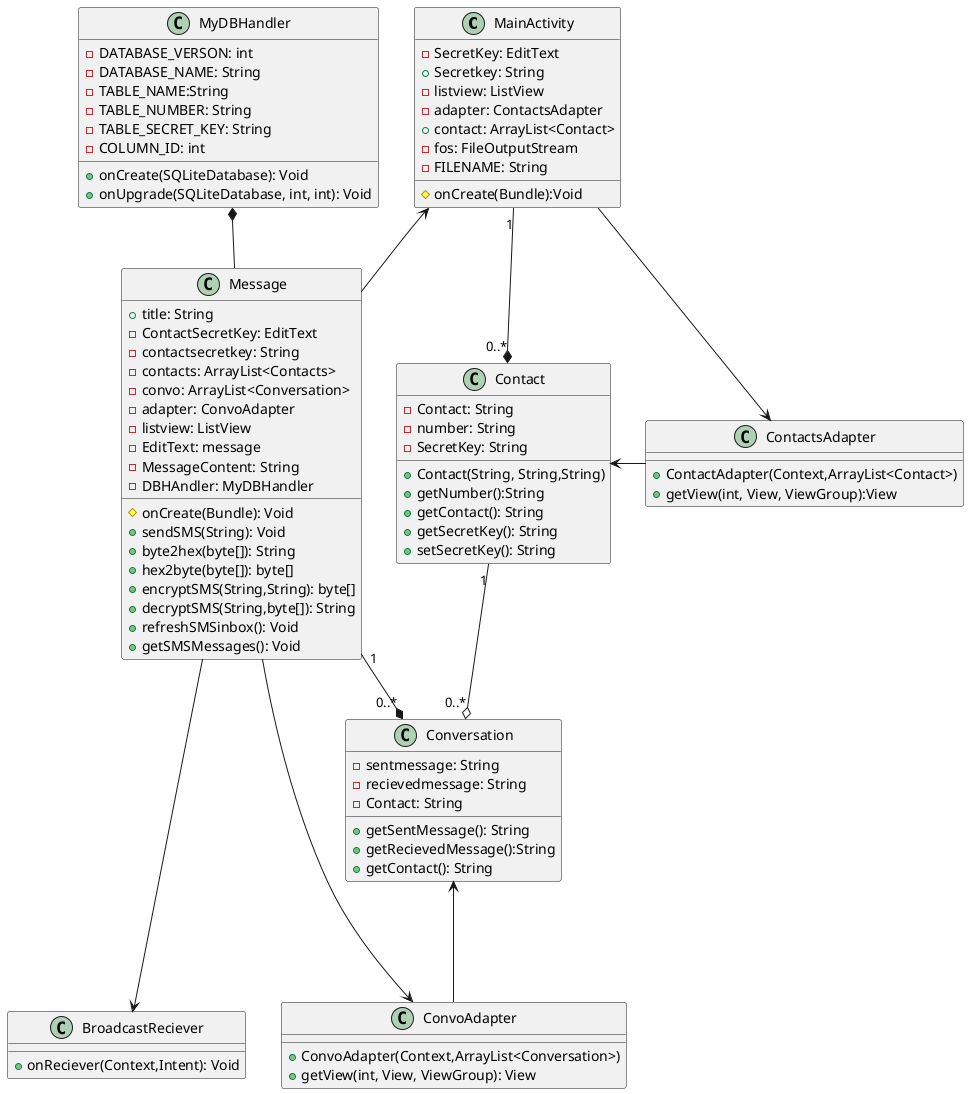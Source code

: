 
Extension/inheritance <|--
Composition	*--
Aggregation	o--
directed association <--
dependency <..

@startuml

class MainActivity
class Message
class Conversation
Class Contact
Class ContactsAdapter
Class ConvoAdapter
Class BroadcastReciever
Class MyDBHandler

MainActivity <- Message
MainActivity "1" --* "0..*" Contact
MainActivity -> ContactsAdapter
Message "1"--* "0..*"Conversation
Message --> ConvoAdapter
Message ----> BroadcastReciever
Contact "1" --o "0..*" Conversation
MyDBHandler *-- Message
Contact <-ContactsAdapter
Conversation <--- ConvoAdapter





class MainActivity{
-SecretKey: EditText
+Secretkey: String
-listview: ListView
-adapter: ContactsAdapter
+contact: ArrayList<Contact>
-fos: FileOutputStream
-FILENAME: String
#onCreate(Bundle):Void
}
Class Message{
+title: String
-ContactSecretKey: EditText
-contactsecretkey: String
-contacts: ArrayList<Contacts>
-convo: ArrayList<Conversation>
-adapter: ConvoAdapter
-listview: ListView
-EditText: message
-MessageContent: String
-DBHAndler: MyDBHandler
#onCreate(Bundle): Void
+sendSMS(String): Void
+byte2hex(byte[]): String
+hex2byte(byte[]): byte[]
+encryptSMS(String,String): byte[]
+decryptSMS(String,byte[]): String
+refreshSMSinbox(): Void
+getSMSMessages(): Void
}

Class Conversation{
-sentmessage: String
-recievedmessage: String
-Contact: String
+getSentMessage(): String
+getRecievedMessage():String
+getContact(): String
}
Class ConvoAdapter{
+ConvoAdapter(Context,ArrayList<Conversation>)
+getView(int, View, ViewGroup): View
}
Class ContactsAdapter{
+ContactAdapter(Context,ArrayList<Contact>)
+getView(int, View, ViewGroup):View
}
Class Contact{
-Contact: String
-number: String
-SecretKey: String
+Contact(String, String,String)
+getNumber():String
+getContact(): String
+getSecretKey(): String
+setSecretKey(): String
}
Class BroadcastReciever{
+onReciever(Context,Intent): Void
}
Class MyDBHandler{
-DATABASE_VERSON: int
-DATABASE_NAME: String
-TABLE_NAME:String
-TABLE_NUMBER: String
-TABLE_SECRET_KEY: String
-COLUMN_ID: int
+onCreate(SQLiteDatabase): Void
+onUpgrade(SQLiteDatabase, int, int): Void



}


@enduml